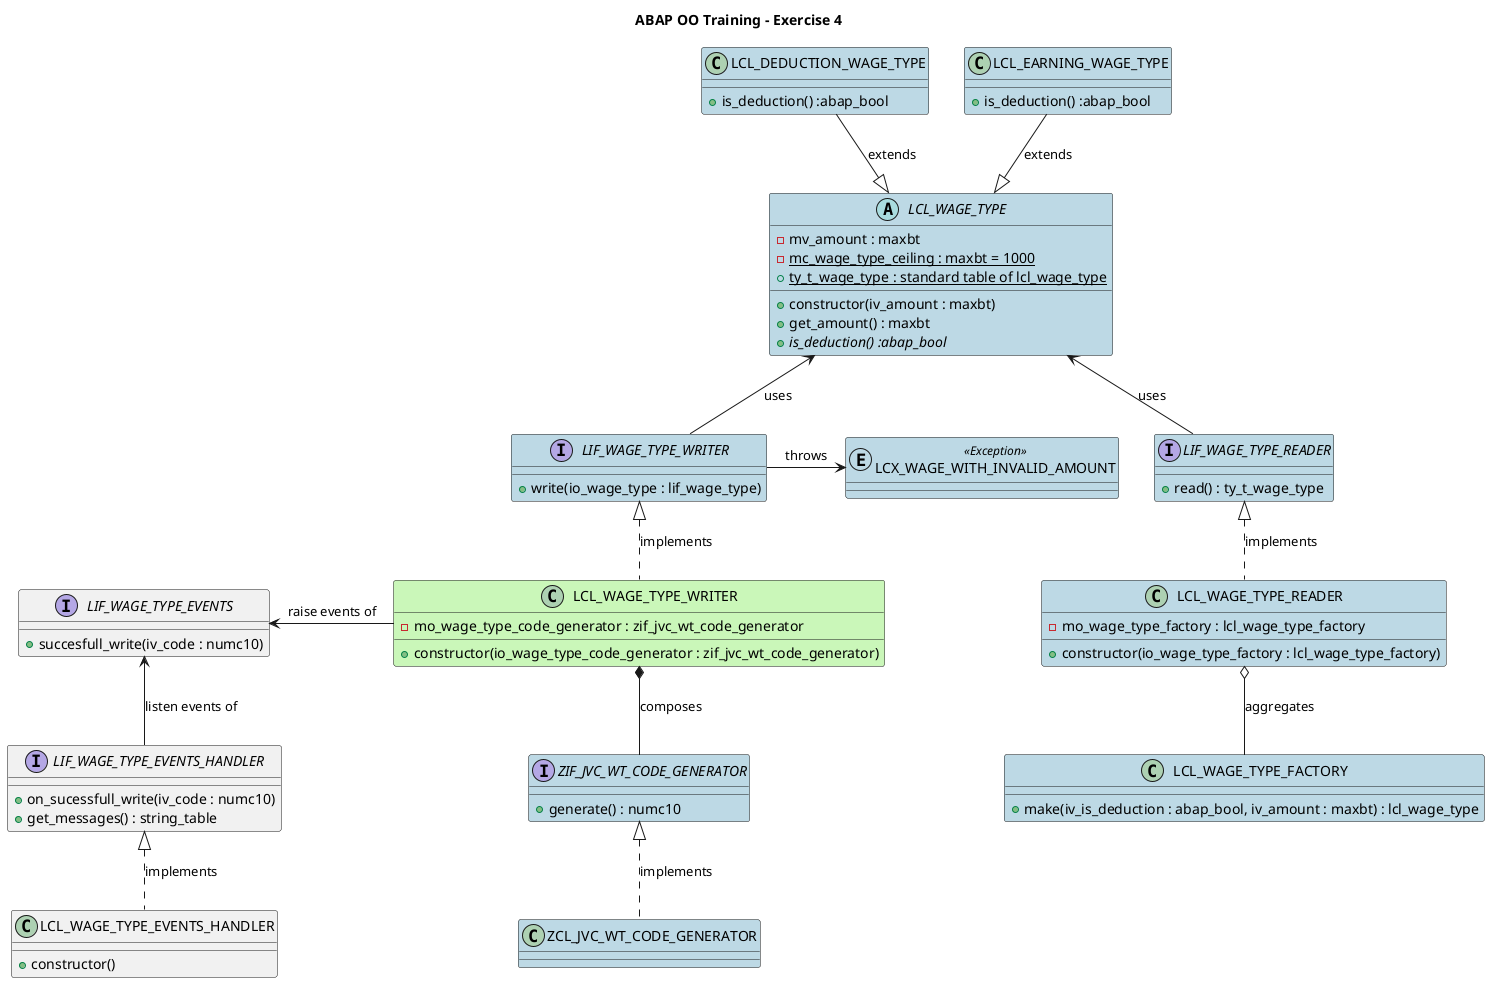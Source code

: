 @startuml

!define existing_class(name) class name #BDD9E5
!define abs_existing_class(name) abstract existing_class(name)
!define existing_interface(name) interface name #BDD9E5
!define changing_class(name) class name #CAF7B9
!define abs_changing_class(name) abstract changing_class(name)
!define changing_interface(name) interface name #CAF7B9
!define local_class(name) class name
!define class(name) class name
!define local_interface(name) interface name
!define struct(name) class name <<(S, #BDD9E5) Struct>>
!define table(name) class name <<(T, #BDD9E5) Table>>
!define exception(name) class name <<(E, #BDD9E5) Exception>>
!define exist_exception(name) exception(name) #BDD9E5
!define report(name) class name <<(R, #CA5462) Report>>

!define create(a,b,direction) a -direction-> b:creates
!define implement(a,b,direction) a <|.direction. b:implements
!define use(a,b,direction) a -direction-> b:uses
!define extends(a,b,direction) a -direction-|> b:extends
!define tableof(a,b,direction) a -direction-> b:table of
!define listen(a,b,direction) a -direction-> b:listen events of
!define raise(a,b,direction) a -direction-> b:raise events of
!define throws(a,b,direction) a -direction-> b:throws

!define create(a,b) create(a,b, )
!define implement(a,b) implement(a,b, )
!define use(a,b) use(a,b, )
!define extends(a,b) extends(a,b, )
!define tableof(a,b) tableof(a,b, )
!define listen(a,b) listen(a,b, )
!define composition(a,b,d) a*-d-b: composes
!define aggregation(a,b,d) a o-d-b: aggregates

title ABAP OO Training - Exercise 4

abs_existing_class(LCL_WAGE_TYPE) {
    -mv_amount : maxbt
    -{static}mc_wage_type_ceiling : maxbt = 1000 
    +constructor(iv_amount : maxbt)
    +get_amount() : maxbt
    +{abstract}is_deduction() :abap_bool
    +{static}ty_t_wage_type : standard table of lcl_wage_type
}

existing_class(LCL_DEDUCTION_WAGE_TYPE) {
    +is_deduction() :abap_bool
}

existing_class(LCL_EARNING_WAGE_TYPE) {
    +is_deduction() :abap_bool
}

existing_interface(ZIF_JVC_WT_CODE_GENERATOR) {
    +generate() : numc10
}

existing_interface(LIF_WAGE_TYPE_WRITER) {
    +write(io_wage_type : lif_wage_type)
}

existing_interface(LIF_WAGE_TYPE_READER) {
    +read() : ty_t_wage_type
}

existing_class(LCL_WAGE_TYPE_FACTORY) {
    +make(iv_is_deduction : abap_bool, iv_amount : maxbt) : lcl_wage_type
}

existing_class(ZCL_JVC_WT_CODE_GENERATOR) {
}

changing_class(LCL_WAGE_TYPE_WRITER) {
    -mo_wage_type_code_generator : zif_jvc_wt_code_generator
    +constructor(io_wage_type_code_generator : zif_jvc_wt_code_generator)
}

existing_class(LCL_WAGE_TYPE_READER) {
    -mo_wage_type_factory : lcl_wage_type_factory
    +constructor(io_wage_type_factory : lcl_wage_type_factory)
}

exist_exception(LCX_WAGE_WITH_INVALID_AMOUNT) {
}

local_interface(LIF_WAGE_TYPE_EVENTS) {
    +succesfull_write(iv_code : numc10)
}

local_interface(LIF_WAGE_TYPE_EVENTS_HANDLER) {
    +on_sucessfull_write(iv_code : numc10)
    +get_messages() : string_table 
}

local_class(LCL_WAGE_TYPE_EVENTS_HANDLER) {
    +constructor()
}


throws(LIF_WAGE_TYPE_WRITER, LCX_WAGE_WITH_INVALID_AMOUNT, left)
implement(ZIF_JVC_WT_CODE_GENERATOR, ZCL_JVC_WT_CODE_GENERATOR)
implement(LIF_WAGE_TYPE_READER, LCL_WAGE_TYPE_READER)
implement(LIF_WAGE_TYPE_WRITER, LCL_WAGE_TYPE_WRITER)
composition(LCL_WAGE_TYPE_WRITER, ZIF_JVC_WT_CODE_GENERATOR, down)
use(LIF_WAGE_TYPE_WRITER, LCL_WAGE_TYPE, up)
use(LIF_WAGE_TYPE_READER, LCL_WAGE_TYPE, up)
extends(LCL_EARNING_WAGE_TYPE, LCL_WAGE_TYPE)
extends(LCL_DEDUCTION_WAGE_TYPE, LCL_WAGE_TYPE)
aggregation(LCL_WAGE_TYPE_READER, LCL_WAGE_TYPE_FACTORY, down)
implement(LIF_WAGE_TYPE_EVENTS_HANDLER,LCL_WAGE_TYPE_EVENTS_HANDLER)
listen(LIF_WAGE_TYPE_EVENTS_HANDLER, LIF_WAGE_TYPE_EVENTS,up)
raise(LCL_WAGE_TYPE_WRITER, LIF_WAGE_TYPE_EVENTS,left)

@enduml